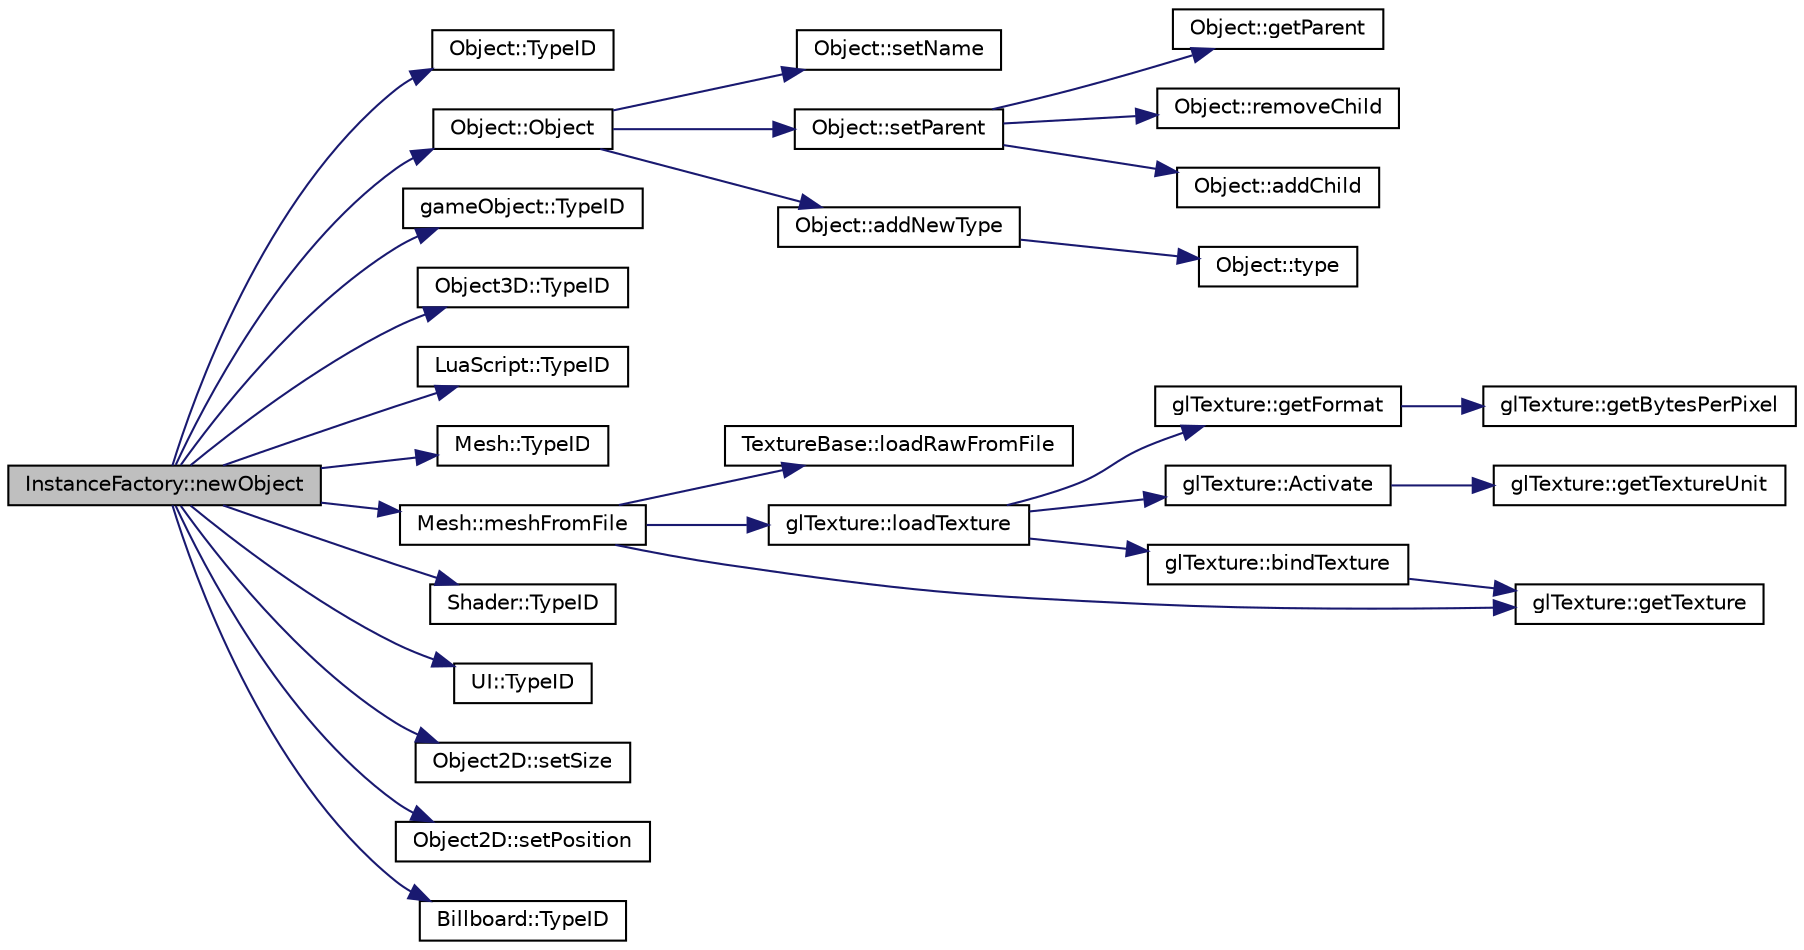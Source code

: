 digraph "InstanceFactory::newObject"
{
  edge [fontname="Helvetica",fontsize="10",labelfontname="Helvetica",labelfontsize="10"];
  node [fontname="Helvetica",fontsize="10",shape=record];
  rankdir="LR";
  Node1 [label="InstanceFactory::newObject",height=0.2,width=0.4,color="black", fillcolor="grey75", style="filled", fontcolor="black"];
  Node1 -> Node2 [color="midnightblue",fontsize="10",style="solid",fontname="Helvetica"];
  Node2 [label="Object::TypeID",height=0.2,width=0.4,color="black", fillcolor="white", style="filled",URL="$class_object.html#adbb5326be3714f3ec41e783350ba9db0"];
  Node1 -> Node3 [color="midnightblue",fontsize="10",style="solid",fontname="Helvetica"];
  Node3 [label="Object::Object",height=0.2,width=0.4,color="black", fillcolor="white", style="filled",URL="$class_object.html#a40860402e64d8008fb42329df7097cdb"];
  Node3 -> Node4 [color="midnightblue",fontsize="10",style="solid",fontname="Helvetica"];
  Node4 [label="Object::setName",height=0.2,width=0.4,color="black", fillcolor="white", style="filled",URL="$class_object.html#a741baf738c82a3f9186d7ff1374c3763"];
  Node3 -> Node5 [color="midnightblue",fontsize="10",style="solid",fontname="Helvetica"];
  Node5 [label="Object::setParent",height=0.2,width=0.4,color="black", fillcolor="white", style="filled",URL="$class_object.html#ac9bc4638b6bbf57b9421f58f87d1c5ac"];
  Node5 -> Node6 [color="midnightblue",fontsize="10",style="solid",fontname="Helvetica"];
  Node6 [label="Object::getParent",height=0.2,width=0.4,color="black", fillcolor="white", style="filled",URL="$class_object.html#adf49dfc9ded6c7b527c40518bf8e7565"];
  Node5 -> Node7 [color="midnightblue",fontsize="10",style="solid",fontname="Helvetica"];
  Node7 [label="Object::removeChild",height=0.2,width=0.4,color="black", fillcolor="white", style="filled",URL="$class_object.html#af10570c0792e70b6a135af53559f9e19"];
  Node5 -> Node8 [color="midnightblue",fontsize="10",style="solid",fontname="Helvetica"];
  Node8 [label="Object::addChild",height=0.2,width=0.4,color="black", fillcolor="white", style="filled",URL="$class_object.html#a599e52a38e2a5e605d4247393f941ab9"];
  Node3 -> Node9 [color="midnightblue",fontsize="10",style="solid",fontname="Helvetica"];
  Node9 [label="Object::addNewType",height=0.2,width=0.4,color="black", fillcolor="white", style="filled",URL="$class_object.html#acb87dc6630fa84f6054249db34cf682d"];
  Node9 -> Node10 [color="midnightblue",fontsize="10",style="solid",fontname="Helvetica"];
  Node10 [label="Object::type",height=0.2,width=0.4,color="black", fillcolor="white", style="filled",URL="$class_object.html#a4433fd7d9d5f2806e9b21a9dda623e51"];
  Node1 -> Node11 [color="midnightblue",fontsize="10",style="solid",fontname="Helvetica"];
  Node11 [label="gameObject::TypeID",height=0.2,width=0.4,color="black", fillcolor="white", style="filled",URL="$classgame_object.html#a0ff9653c4e9541b37f42b02eb564a141"];
  Node1 -> Node12 [color="midnightblue",fontsize="10",style="solid",fontname="Helvetica"];
  Node12 [label="Object3D::TypeID",height=0.2,width=0.4,color="black", fillcolor="white", style="filled",URL="$class_object3_d.html#ab02e3662bcf92afc53d2faff19aa1e74"];
  Node1 -> Node13 [color="midnightblue",fontsize="10",style="solid",fontname="Helvetica"];
  Node13 [label="LuaScript::TypeID",height=0.2,width=0.4,color="black", fillcolor="white", style="filled",URL="$class_lua_script.html#a554af86c471f69b641f46a0e8b138114"];
  Node1 -> Node14 [color="midnightblue",fontsize="10",style="solid",fontname="Helvetica"];
  Node14 [label="Mesh::TypeID",height=0.2,width=0.4,color="black", fillcolor="white", style="filled",URL="$class_mesh.html#a248d30b3d8ab618f2ca270e85513c46a"];
  Node1 -> Node15 [color="midnightblue",fontsize="10",style="solid",fontname="Helvetica"];
  Node15 [label="Mesh::meshFromFile",height=0.2,width=0.4,color="black", fillcolor="white", style="filled",URL="$class_mesh.html#a5498f92c6d777f2e64d6e671f6f5a8ae"];
  Node15 -> Node16 [color="midnightblue",fontsize="10",style="solid",fontname="Helvetica"];
  Node16 [label="TextureBase::loadRawFromFile",height=0.2,width=0.4,color="black", fillcolor="white", style="filled",URL="$class_texture_base.html#a19872c1788fd3f88baac18b386790b16"];
  Node15 -> Node17 [color="midnightblue",fontsize="10",style="solid",fontname="Helvetica"];
  Node17 [label="glTexture::loadTexture",height=0.2,width=0.4,color="black", fillcolor="white", style="filled",URL="$classgl_texture.html#aa6d49727fc5e8f837ede6b3e6ccc3f16"];
  Node17 -> Node18 [color="midnightblue",fontsize="10",style="solid",fontname="Helvetica"];
  Node18 [label="glTexture::getFormat",height=0.2,width=0.4,color="black", fillcolor="white", style="filled",URL="$classgl_texture.html#ad049bb37a6145698806b1ed433bcca6b"];
  Node18 -> Node19 [color="midnightblue",fontsize="10",style="solid",fontname="Helvetica"];
  Node19 [label="glTexture::getBytesPerPixel",height=0.2,width=0.4,color="black", fillcolor="white", style="filled",URL="$classgl_texture.html#a0c4c576307a7fd0dee5ed58c4cf695b8"];
  Node17 -> Node20 [color="midnightblue",fontsize="10",style="solid",fontname="Helvetica"];
  Node20 [label="glTexture::Activate",height=0.2,width=0.4,color="black", fillcolor="white", style="filled",URL="$classgl_texture.html#a264f2530134bb74518e50084df583388"];
  Node20 -> Node21 [color="midnightblue",fontsize="10",style="solid",fontname="Helvetica"];
  Node21 [label="glTexture::getTextureUnit",height=0.2,width=0.4,color="black", fillcolor="white", style="filled",URL="$classgl_texture.html#aeb48c943a393d2d24a3da2ae2141e3d0"];
  Node17 -> Node22 [color="midnightblue",fontsize="10",style="solid",fontname="Helvetica"];
  Node22 [label="glTexture::bindTexture",height=0.2,width=0.4,color="black", fillcolor="white", style="filled",URL="$classgl_texture.html#a4a57ea63b651bce11285385a8d70f2e8"];
  Node22 -> Node23 [color="midnightblue",fontsize="10",style="solid",fontname="Helvetica"];
  Node23 [label="glTexture::getTexture",height=0.2,width=0.4,color="black", fillcolor="white", style="filled",URL="$classgl_texture.html#a183fc773fc658f700b860249b15089aa"];
  Node15 -> Node23 [color="midnightblue",fontsize="10",style="solid",fontname="Helvetica"];
  Node1 -> Node24 [color="midnightblue",fontsize="10",style="solid",fontname="Helvetica"];
  Node24 [label="Shader::TypeID",height=0.2,width=0.4,color="black", fillcolor="white", style="filled",URL="$class_shader.html#adc5f9e3e09c91e982a5abb2840f799f6"];
  Node1 -> Node25 [color="midnightblue",fontsize="10",style="solid",fontname="Helvetica"];
  Node25 [label="UI::TypeID",height=0.2,width=0.4,color="black", fillcolor="white", style="filled",URL="$class_u_i.html#ae0dcb4eaa24e10dcd91479ecfacb4a4f"];
  Node1 -> Node26 [color="midnightblue",fontsize="10",style="solid",fontname="Helvetica"];
  Node26 [label="Object2D::setSize",height=0.2,width=0.4,color="black", fillcolor="white", style="filled",URL="$class_object2_d.html#afa8b619ee0ea9f4cf5dc8727b3743bf7"];
  Node1 -> Node27 [color="midnightblue",fontsize="10",style="solid",fontname="Helvetica"];
  Node27 [label="Object2D::setPosition",height=0.2,width=0.4,color="black", fillcolor="white", style="filled",URL="$class_object2_d.html#a70cb67776c2e987f5fa7afba98375a13"];
  Node1 -> Node28 [color="midnightblue",fontsize="10",style="solid",fontname="Helvetica"];
  Node28 [label="Billboard::TypeID",height=0.2,width=0.4,color="black", fillcolor="white", style="filled",URL="$class_billboard.html#a1955176fd12ed1505b3db6d6ae6479a9"];
}
